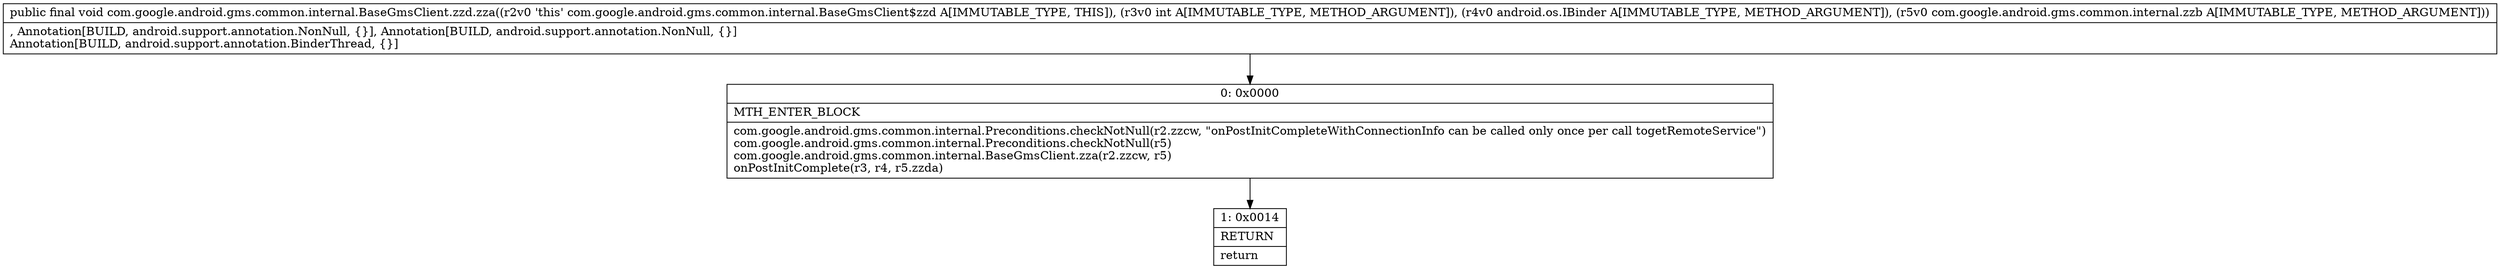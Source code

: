 digraph "CFG forcom.google.android.gms.common.internal.BaseGmsClient.zzd.zza(ILandroid\/os\/IBinder;Lcom\/google\/android\/gms\/common\/internal\/zzb;)V" {
Node_0 [shape=record,label="{0\:\ 0x0000|MTH_ENTER_BLOCK\l|com.google.android.gms.common.internal.Preconditions.checkNotNull(r2.zzcw, \"onPostInitCompleteWithConnectionInfo can be called only once per call togetRemoteService\")\lcom.google.android.gms.common.internal.Preconditions.checkNotNull(r5)\lcom.google.android.gms.common.internal.BaseGmsClient.zza(r2.zzcw, r5)\lonPostInitComplete(r3, r4, r5.zzda)\l}"];
Node_1 [shape=record,label="{1\:\ 0x0014|RETURN\l|return\l}"];
MethodNode[shape=record,label="{public final void com.google.android.gms.common.internal.BaseGmsClient.zzd.zza((r2v0 'this' com.google.android.gms.common.internal.BaseGmsClient$zzd A[IMMUTABLE_TYPE, THIS]), (r3v0 int A[IMMUTABLE_TYPE, METHOD_ARGUMENT]), (r4v0 android.os.IBinder A[IMMUTABLE_TYPE, METHOD_ARGUMENT]), (r5v0 com.google.android.gms.common.internal.zzb A[IMMUTABLE_TYPE, METHOD_ARGUMENT]))  | , Annotation[BUILD, android.support.annotation.NonNull, \{\}], Annotation[BUILD, android.support.annotation.NonNull, \{\}]\lAnnotation[BUILD, android.support.annotation.BinderThread, \{\}]\l}"];
MethodNode -> Node_0;
Node_0 -> Node_1;
}

